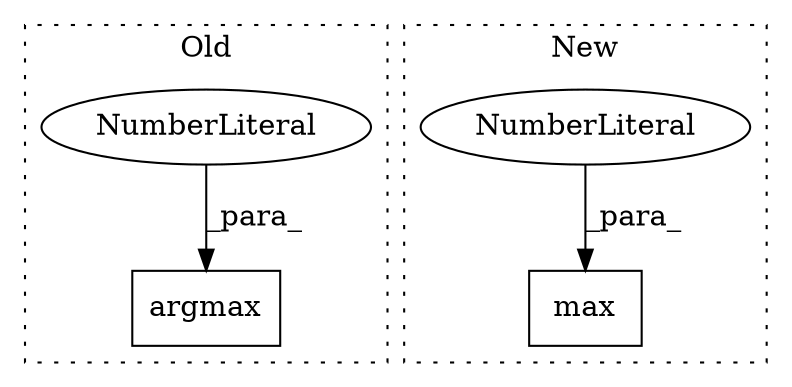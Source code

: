 digraph G {
subgraph cluster0 {
1 [label="argmax" a="32" s="5227,5241" l="7,1" shape="box"];
4 [label="NumberLiteral" a="34" s="5240" l="1" shape="ellipse"];
label = "Old";
style="dotted";
}
subgraph cluster1 {
2 [label="max" a="32" s="5159,5171" l="4,1" shape="box"];
3 [label="NumberLiteral" a="34" s="5163" l="1" shape="ellipse"];
label = "New";
style="dotted";
}
3 -> 2 [label="_para_"];
4 -> 1 [label="_para_"];
}